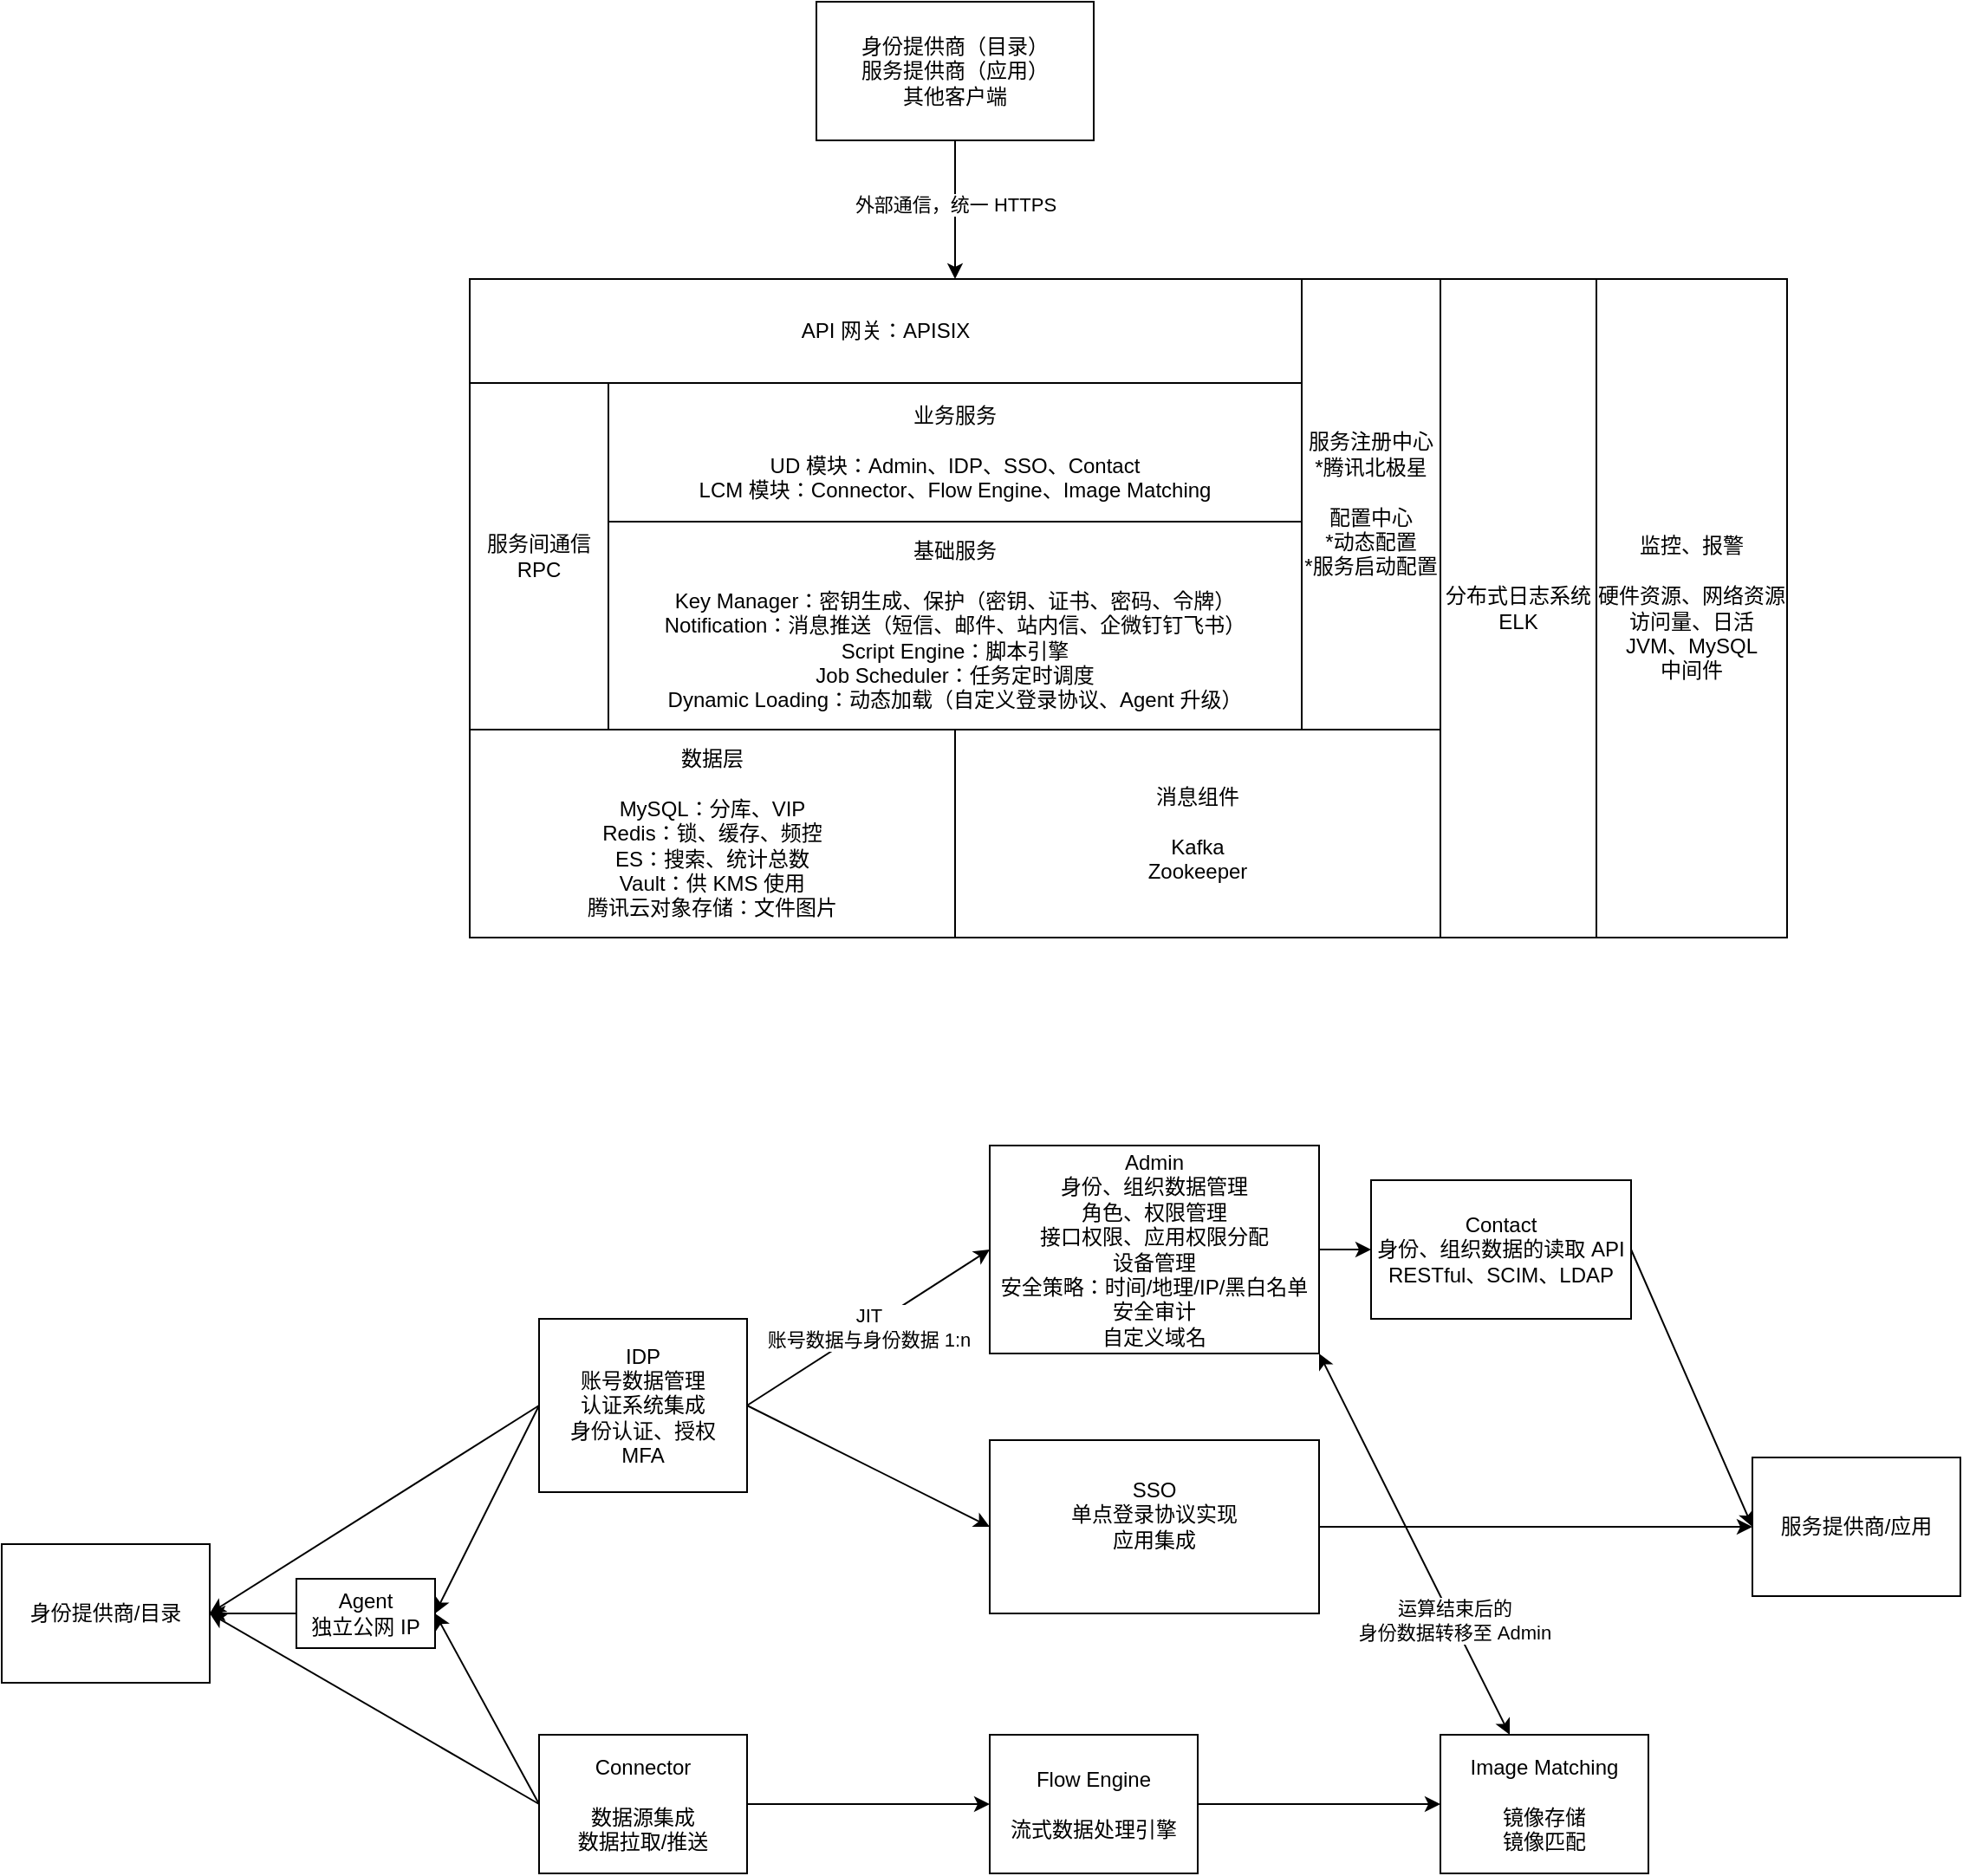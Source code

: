 <mxfile version="20.5.3" type="github">
  <diagram id="m7KzZiY3-KN9SMEAAMLc" name="第 1 页">
    <mxGraphModel dx="3165" dy="1216" grid="1" gridSize="10" guides="1" tooltips="1" connect="1" arrows="1" fold="1" page="1" pageScale="1" pageWidth="1169" pageHeight="1654" math="0" shadow="0">
      <root>
        <mxCell id="0" />
        <mxCell id="1" parent="0" />
        <mxCell id="ulN_Afe3Hyk2KE6-v_vF-11" value="身份提供商/目录" style="rounded=0;whiteSpace=wrap;html=1;" parent="1" vertex="1">
          <mxGeometry x="-1230" y="1050" width="120" height="80" as="geometry" />
        </mxCell>
        <mxCell id="ulN_Afe3Hyk2KE6-v_vF-22" style="edgeStyle=none;rounded=0;orthogonalLoop=1;jettySize=auto;html=1;entryX=1;entryY=0.5;entryDx=0;entryDy=0;" parent="1" source="ulN_Afe3Hyk2KE6-v_vF-13" target="ulN_Afe3Hyk2KE6-v_vF-11" edge="1">
          <mxGeometry relative="1" as="geometry" />
        </mxCell>
        <mxCell id="ulN_Afe3Hyk2KE6-v_vF-13" value="&lt;div&gt;Agent&lt;/div&gt;独立公网 IP" style="rounded=0;whiteSpace=wrap;html=1;" parent="1" vertex="1">
          <mxGeometry x="-1060" y="1070" width="80" height="40" as="geometry" />
        </mxCell>
        <mxCell id="ulN_Afe3Hyk2KE6-v_vF-19" style="rounded=0;orthogonalLoop=1;jettySize=auto;html=1;entryX=1;entryY=0.5;entryDx=0;entryDy=0;exitX=0;exitY=0.5;exitDx=0;exitDy=0;" parent="1" source="ulN_Afe3Hyk2KE6-v_vF-17" target="ulN_Afe3Hyk2KE6-v_vF-11" edge="1">
          <mxGeometry relative="1" as="geometry">
            <mxPoint x="-870" y="1000" as="sourcePoint" />
          </mxGeometry>
        </mxCell>
        <mxCell id="ulN_Afe3Hyk2KE6-v_vF-23" style="edgeStyle=none;rounded=0;orthogonalLoop=1;jettySize=auto;html=1;exitX=0;exitY=0.5;exitDx=0;exitDy=0;entryX=1;entryY=0.5;entryDx=0;entryDy=0;" parent="1" source="ulN_Afe3Hyk2KE6-v_vF-17" target="ulN_Afe3Hyk2KE6-v_vF-13" edge="1">
          <mxGeometry relative="1" as="geometry" />
        </mxCell>
        <mxCell id="ulN_Afe3Hyk2KE6-v_vF-43" style="edgeStyle=none;rounded=0;orthogonalLoop=1;jettySize=auto;html=1;entryX=0;entryY=0.5;entryDx=0;entryDy=0;exitX=1;exitY=0.5;exitDx=0;exitDy=0;" parent="1" source="ulN_Afe3Hyk2KE6-v_vF-17" target="ulN_Afe3Hyk2KE6-v_vF-44" edge="1">
          <mxGeometry relative="1" as="geometry">
            <mxPoint x="-620" y="970" as="targetPoint" />
          </mxGeometry>
        </mxCell>
        <mxCell id="ulN_Afe3Hyk2KE6-v_vF-48" value="&lt;div&gt;JIT&lt;/div&gt;&lt;div&gt;账号数据与身份数据 1:n&lt;br&gt;&lt;/div&gt;" style="edgeStyle=none;rounded=0;orthogonalLoop=1;jettySize=auto;html=1;exitX=1;exitY=0.5;exitDx=0;exitDy=0;entryX=0;entryY=0.5;entryDx=0;entryDy=0;" parent="1" source="ulN_Afe3Hyk2KE6-v_vF-17" target="ulN_Afe3Hyk2KE6-v_vF-47" edge="1">
          <mxGeometry relative="1" as="geometry" />
        </mxCell>
        <mxCell id="ulN_Afe3Hyk2KE6-v_vF-17" value="&lt;div&gt;IDP&lt;/div&gt;&lt;div&gt;账号数据管理&lt;/div&gt;&lt;div&gt;认证系统集成&lt;br&gt;&lt;/div&gt;&lt;div&gt;身份认证、授权&lt;br&gt;&lt;/div&gt;&lt;div&gt;MFA&lt;br&gt;&lt;/div&gt;" style="rounded=0;whiteSpace=wrap;html=1;" parent="1" vertex="1">
          <mxGeometry x="-920" y="920" width="120" height="100" as="geometry" />
        </mxCell>
        <mxCell id="ulN_Afe3Hyk2KE6-v_vF-20" style="edgeStyle=none;rounded=0;orthogonalLoop=1;jettySize=auto;html=1;entryX=1;entryY=0.5;entryDx=0;entryDy=0;exitX=0;exitY=0.5;exitDx=0;exitDy=0;" parent="1" source="ulN_Afe3Hyk2KE6-v_vF-18" target="ulN_Afe3Hyk2KE6-v_vF-11" edge="1">
          <mxGeometry relative="1" as="geometry" />
        </mxCell>
        <mxCell id="ulN_Afe3Hyk2KE6-v_vF-24" style="edgeStyle=none;rounded=0;orthogonalLoop=1;jettySize=auto;html=1;exitX=0;exitY=0.5;exitDx=0;exitDy=0;entryX=1;entryY=0.5;entryDx=0;entryDy=0;" parent="1" source="ulN_Afe3Hyk2KE6-v_vF-18" target="ulN_Afe3Hyk2KE6-v_vF-13" edge="1">
          <mxGeometry relative="1" as="geometry" />
        </mxCell>
        <mxCell id="ulN_Afe3Hyk2KE6-v_vF-38" value="" style="edgeStyle=none;rounded=0;orthogonalLoop=1;jettySize=auto;html=1;entryX=0;entryY=0.5;entryDx=0;entryDy=0;" parent="1" source="ulN_Afe3Hyk2KE6-v_vF-18" target="ulN_Afe3Hyk2KE6-v_vF-33" edge="1">
          <mxGeometry relative="1" as="geometry" />
        </mxCell>
        <mxCell id="ulN_Afe3Hyk2KE6-v_vF-18" value="&lt;div&gt;Connector&lt;/div&gt;&lt;div&gt;&lt;br&gt;&lt;/div&gt;&lt;div&gt;数据源集成&lt;/div&gt;&lt;div&gt;数据拉取/推送&lt;br&gt;&lt;/div&gt;" style="rounded=0;whiteSpace=wrap;html=1;" parent="1" vertex="1">
          <mxGeometry x="-920" y="1160" width="120" height="80" as="geometry" />
        </mxCell>
        <mxCell id="ulN_Afe3Hyk2KE6-v_vF-39" value="" style="edgeStyle=none;rounded=0;orthogonalLoop=1;jettySize=auto;html=1;entryX=0;entryY=0.5;entryDx=0;entryDy=0;" parent="1" source="ulN_Afe3Hyk2KE6-v_vF-33" target="ulN_Afe3Hyk2KE6-v_vF-34" edge="1">
          <mxGeometry relative="1" as="geometry" />
        </mxCell>
        <mxCell id="ulN_Afe3Hyk2KE6-v_vF-33" value="&lt;div&gt;Flow Engine&lt;/div&gt;&lt;div&gt;&lt;br&gt;&lt;/div&gt;&lt;div&gt;流式数据处理引擎&lt;br&gt;&lt;/div&gt;" style="rounded=0;whiteSpace=wrap;html=1;" parent="1" vertex="1">
          <mxGeometry x="-660" y="1160" width="120" height="80" as="geometry" />
        </mxCell>
        <mxCell id="ulN_Afe3Hyk2KE6-v_vF-34" value="&lt;div&gt;Image Matching&lt;/div&gt;&lt;div&gt;&lt;br&gt;&lt;/div&gt;&lt;div&gt;镜像存储&lt;/div&gt;&lt;div&gt;镜像匹配&lt;br&gt;&lt;/div&gt;" style="rounded=0;whiteSpace=wrap;html=1;" parent="1" vertex="1">
          <mxGeometry x="-400" y="1160" width="120" height="80" as="geometry" />
        </mxCell>
        <mxCell id="ulN_Afe3Hyk2KE6-v_vF-53" style="edgeStyle=none;rounded=0;orthogonalLoop=1;jettySize=auto;html=1;entryX=0;entryY=0.5;entryDx=0;entryDy=0;exitX=1;exitY=0.5;exitDx=0;exitDy=0;" parent="1" source="ulN_Afe3Hyk2KE6-v_vF-44" target="ulN_Afe3Hyk2KE6-v_vF-51" edge="1">
          <mxGeometry relative="1" as="geometry" />
        </mxCell>
        <mxCell id="ulN_Afe3Hyk2KE6-v_vF-44" value="&lt;div&gt;SSO&lt;/div&gt;&lt;div&gt;单点登录协议实现&lt;/div&gt;&lt;div&gt;应用集成&lt;/div&gt;&lt;div&gt;&lt;br&gt;&lt;/div&gt;" style="rounded=0;whiteSpace=wrap;html=1;" parent="1" vertex="1">
          <mxGeometry x="-660" y="990" width="190" height="100" as="geometry" />
        </mxCell>
        <mxCell id="ulN_Afe3Hyk2KE6-v_vF-50" style="edgeStyle=none;rounded=0;orthogonalLoop=1;jettySize=auto;html=1;entryX=0;entryY=0.5;entryDx=0;entryDy=0;exitX=1;exitY=0.5;exitDx=0;exitDy=0;" parent="1" source="ulN_Afe3Hyk2KE6-v_vF-47" target="ulN_Afe3Hyk2KE6-v_vF-49" edge="1">
          <mxGeometry relative="1" as="geometry" />
        </mxCell>
        <mxCell id="ZiDOnwJM5HhOhS08sSpv-1" style="rounded=0;orthogonalLoop=1;jettySize=auto;html=1;exitX=1;exitY=1;exitDx=0;exitDy=0;startArrow=classic;startFill=1;" parent="1" source="ulN_Afe3Hyk2KE6-v_vF-47" target="ulN_Afe3Hyk2KE6-v_vF-34" edge="1">
          <mxGeometry relative="1" as="geometry" />
        </mxCell>
        <mxCell id="ZiDOnwJM5HhOhS08sSpv-2" value="&lt;div&gt;运算结束后的&lt;/div&gt;&lt;div&gt;身份数据转移至 Admin&lt;/div&gt;" style="edgeLabel;html=1;align=center;verticalAlign=middle;resizable=0;points=[];" parent="ZiDOnwJM5HhOhS08sSpv-1" vertex="1" connectable="0">
          <mxGeometry x="0.411" relative="1" as="geometry">
            <mxPoint y="-1" as="offset" />
          </mxGeometry>
        </mxCell>
        <mxCell id="ulN_Afe3Hyk2KE6-v_vF-47" value="&lt;div&gt;Admin&lt;/div&gt;&lt;div&gt;身份、组织数据管理&lt;/div&gt;&lt;div&gt;角色、权限管理&lt;/div&gt;&lt;div&gt;接口权限、应用权限分配&lt;br&gt;&lt;/div&gt;&lt;div&gt;设备管理&lt;/div&gt;&lt;div&gt;安全策略：时间/地理/IP/黑白名单&lt;/div&gt;&lt;div&gt;安全审计&lt;/div&gt;&lt;div&gt;自定义域名&lt;br&gt;&lt;/div&gt;" style="rounded=0;whiteSpace=wrap;html=1;" parent="1" vertex="1">
          <mxGeometry x="-660" y="820" width="190" height="120" as="geometry" />
        </mxCell>
        <mxCell id="ulN_Afe3Hyk2KE6-v_vF-56" style="edgeStyle=none;rounded=0;orthogonalLoop=1;jettySize=auto;html=1;exitX=1;exitY=0.5;exitDx=0;exitDy=0;entryX=0;entryY=0.5;entryDx=0;entryDy=0;" parent="1" source="ulN_Afe3Hyk2KE6-v_vF-49" target="ulN_Afe3Hyk2KE6-v_vF-51" edge="1">
          <mxGeometry relative="1" as="geometry" />
        </mxCell>
        <mxCell id="ulN_Afe3Hyk2KE6-v_vF-49" value="&lt;div&gt;Contact&lt;/div&gt;&lt;div&gt;身份、组织数据的读取 API&lt;/div&gt;&lt;div&gt;RESTful、SCIM、LDAP&lt;br&gt;&lt;/div&gt;" style="rounded=0;whiteSpace=wrap;html=1;" parent="1" vertex="1">
          <mxGeometry x="-440" y="840" width="150" height="80" as="geometry" />
        </mxCell>
        <mxCell id="ulN_Afe3Hyk2KE6-v_vF-51" value="服务提供商/应用" style="rounded=0;whiteSpace=wrap;html=1;" parent="1" vertex="1">
          <mxGeometry x="-220" y="1000" width="120" height="80" as="geometry" />
        </mxCell>
        <mxCell id="ulN_Afe3Hyk2KE6-v_vF-58" value="&lt;div&gt;API 网关：APISIX&lt;/div&gt;" style="rounded=0;whiteSpace=wrap;html=1;" parent="1" vertex="1">
          <mxGeometry x="-960" y="320" width="480" height="60" as="geometry" />
        </mxCell>
        <mxCell id="ulN_Afe3Hyk2KE6-v_vF-59" value="&lt;div&gt;业务服务&lt;/div&gt;&lt;div&gt;&lt;br&gt;&lt;/div&gt;&lt;div&gt;UD 模块：Admin、IDP、SSO、Contact&lt;/div&gt;&lt;div&gt;LCM 模块：Connector、Flow Engine、Image Matching&lt;br&gt;&lt;/div&gt;" style="rounded=0;whiteSpace=wrap;html=1;align=center;verticalAlign=middle;" parent="1" vertex="1">
          <mxGeometry x="-880" y="380" width="400" height="80" as="geometry" />
        </mxCell>
        <mxCell id="ulN_Afe3Hyk2KE6-v_vF-62" value="&lt;div&gt;基础服务&lt;/div&gt;&lt;div&gt;&lt;br&gt;&lt;/div&gt;&lt;div&gt;Key Manager：密钥生成、保护（密钥、证书、密码、令牌）&lt;/div&gt;&lt;div&gt;Notification：消息推送（短信、邮件、站内信、企微钉钉飞书）&lt;/div&gt;&lt;div&gt;Script Engine：脚本引擎&lt;/div&gt;&lt;div&gt;Job Scheduler：任务定时调度&lt;br&gt;&lt;/div&gt;&lt;div&gt;Dynamic Loading：动态加载（自定义登录协议、Agent 升级）&lt;/div&gt;" style="rounded=0;whiteSpace=wrap;html=1;verticalAlign=middle;" parent="1" vertex="1">
          <mxGeometry x="-880" y="460" width="400" height="120" as="geometry" />
        </mxCell>
        <mxCell id="ulN_Afe3Hyk2KE6-v_vF-64" value="&lt;div&gt;数据层&lt;/div&gt;&lt;div&gt;&lt;br&gt;&lt;/div&gt;&lt;div&gt;MySQL：分库、VIP&lt;/div&gt;&lt;div&gt;Redis：锁、缓存、频控&lt;/div&gt;&lt;div&gt;ES：搜索、统计总数&lt;/div&gt;&lt;div&gt;Vault：供 KMS 使用&lt;/div&gt;&lt;div&gt;腾讯云对象存储：文件图片&lt;br&gt;&lt;/div&gt;" style="rounded=0;whiteSpace=wrap;html=1;" parent="1" vertex="1">
          <mxGeometry x="-960" y="580" width="280" height="120" as="geometry" />
        </mxCell>
        <mxCell id="ulN_Afe3Hyk2KE6-v_vF-65" value="&lt;div&gt;分布式日志系统 ELK&lt;/div&gt;" style="rounded=0;whiteSpace=wrap;html=1;" parent="1" vertex="1">
          <mxGeometry x="-400" y="320" width="90" height="380" as="geometry" />
        </mxCell>
        <mxCell id="ulN_Afe3Hyk2KE6-v_vF-66" value="&lt;div&gt;消息组件&lt;/div&gt;&lt;div&gt;&lt;br&gt;&lt;/div&gt;&lt;div&gt;Kafka&lt;br&gt;&lt;/div&gt;&lt;div&gt;Zookeeper&lt;br&gt;&lt;/div&gt;" style="rounded=0;whiteSpace=wrap;html=1;" parent="1" vertex="1">
          <mxGeometry x="-680" y="580" width="280" height="120" as="geometry" />
        </mxCell>
        <mxCell id="ulN_Afe3Hyk2KE6-v_vF-67" value="&lt;div&gt;监控、报警&lt;/div&gt;&lt;div&gt;&lt;br&gt;&lt;/div&gt;&lt;div&gt;硬件资源、网络资源&lt;/div&gt;&lt;div&gt;访问量、日活&lt;br&gt;&lt;/div&gt;&lt;div&gt;JVM、MySQL&lt;/div&gt;&lt;div&gt;中间件&lt;br&gt;&lt;/div&gt;" style="rounded=0;whiteSpace=wrap;html=1;" parent="1" vertex="1">
          <mxGeometry x="-310" y="320" width="110" height="380" as="geometry" />
        </mxCell>
        <mxCell id="ulN_Afe3Hyk2KE6-v_vF-68" value="&lt;div&gt;服务间通信&lt;/div&gt;&lt;div&gt;RPC&lt;br&gt;&lt;/div&gt;" style="rounded=0;whiteSpace=wrap;html=1;" parent="1" vertex="1">
          <mxGeometry x="-960" y="380" width="80" height="200" as="geometry" />
        </mxCell>
        <mxCell id="_oB0gj0Vq9EKgxgrxmxb-1" style="edgeStyle=orthogonalEdgeStyle;rounded=0;orthogonalLoop=1;jettySize=auto;html=1;" edge="1" parent="1" source="ulN_Afe3Hyk2KE6-v_vF-70">
          <mxGeometry relative="1" as="geometry">
            <mxPoint x="-680" y="320" as="targetPoint" />
          </mxGeometry>
        </mxCell>
        <mxCell id="_oB0gj0Vq9EKgxgrxmxb-2" value="&lt;div&gt;外部通信，统一 HTTPS&lt;/div&gt;" style="edgeLabel;html=1;align=center;verticalAlign=middle;resizable=0;points=[];" vertex="1" connectable="0" parent="_oB0gj0Vq9EKgxgrxmxb-1">
          <mxGeometry x="-0.084" relative="1" as="geometry">
            <mxPoint as="offset" />
          </mxGeometry>
        </mxCell>
        <mxCell id="ulN_Afe3Hyk2KE6-v_vF-70" value="&lt;div&gt;身份提供商（目录）&lt;br&gt;&lt;/div&gt;&lt;div&gt;服务提供商（应用）&lt;br&gt;&lt;/div&gt;&lt;div&gt;其他客户端&lt;br&gt;&lt;/div&gt;" style="rounded=0;whiteSpace=wrap;html=1;" parent="1" vertex="1">
          <mxGeometry x="-760" y="160" width="160" height="80" as="geometry" />
        </mxCell>
        <mxCell id="ulN_Afe3Hyk2KE6-v_vF-72" value="&lt;div&gt;服务注册中心&lt;/div&gt;&lt;div&gt;*腾讯北极星&lt;/div&gt;&lt;div&gt;&lt;br&gt;&lt;/div&gt;&lt;div&gt;配置中心&lt;/div&gt;&lt;div&gt;*动态配置&lt;/div&gt;&lt;div&gt;*服务启动配置&lt;br&gt;&lt;/div&gt;" style="rounded=0;whiteSpace=wrap;html=1;" parent="1" vertex="1">
          <mxGeometry x="-480" y="320" width="80" height="260" as="geometry" />
        </mxCell>
      </root>
    </mxGraphModel>
  </diagram>
</mxfile>
